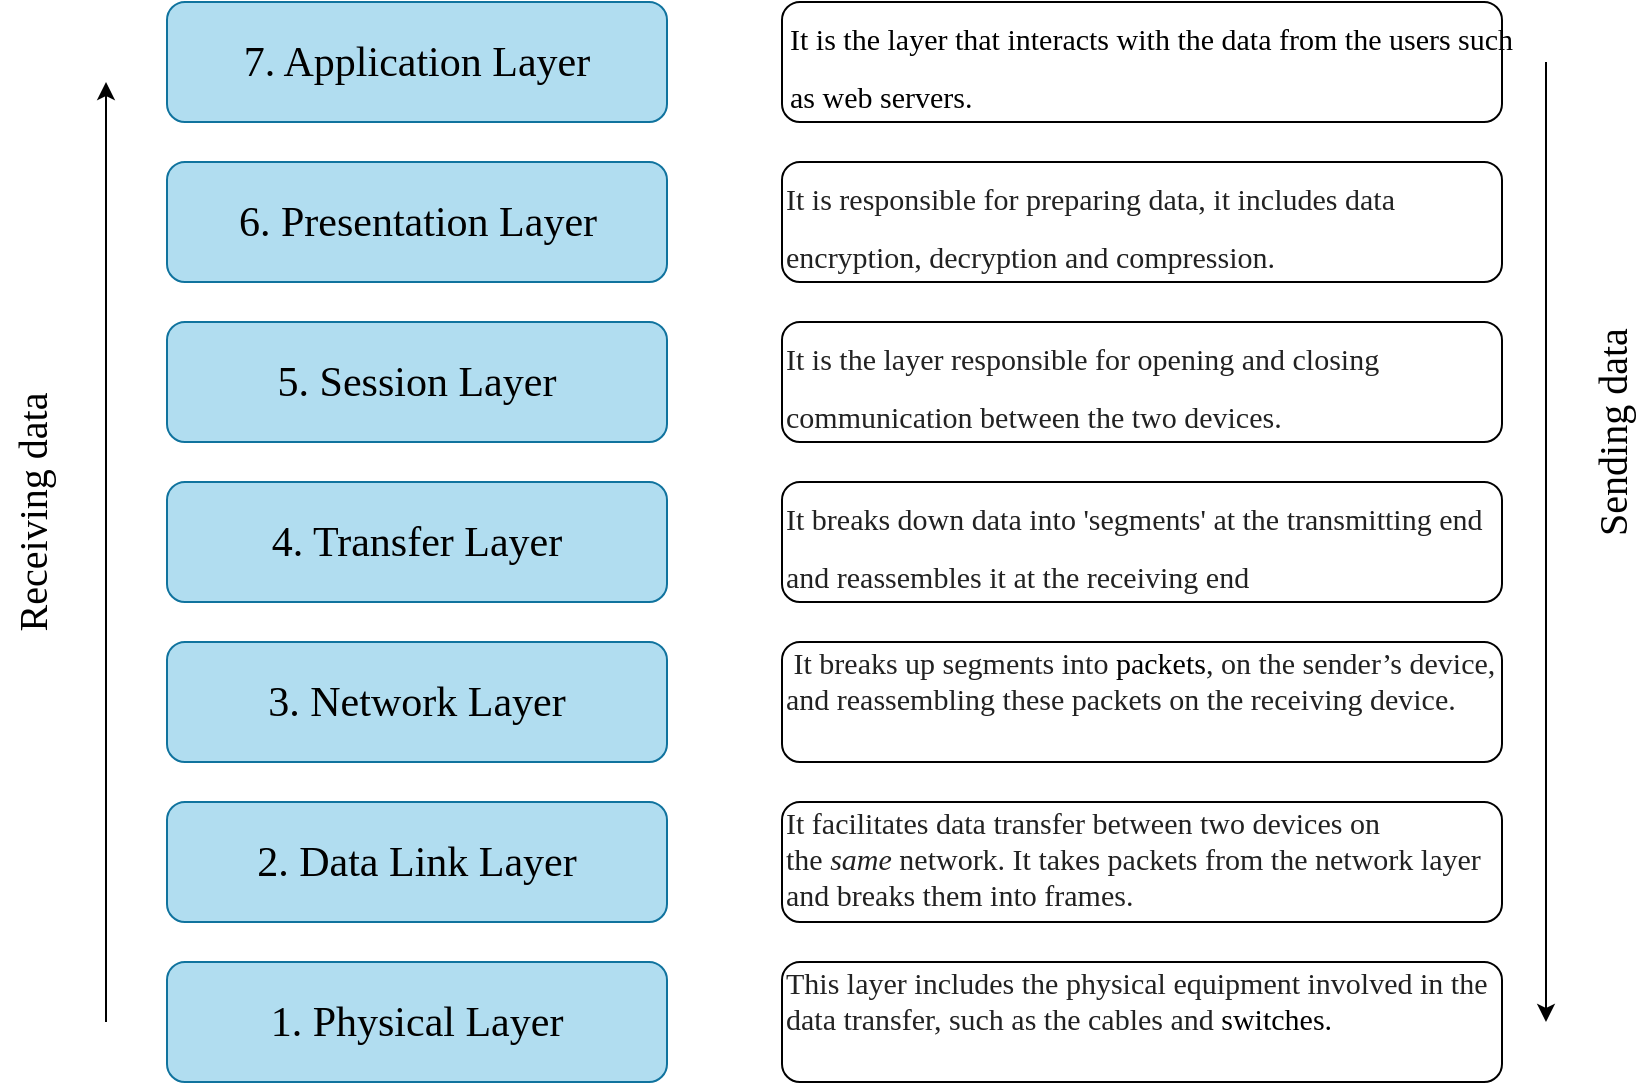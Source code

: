 <mxfile version="24.7.16">
  <diagram name="Page-1" id="8OGe40qEGDtuSSPitzxy">
    <mxGraphModel dx="1434" dy="772" grid="1" gridSize="10" guides="1" tooltips="1" connect="1" arrows="1" fold="1" page="1" pageScale="1" pageWidth="827" pageHeight="1169" math="0" shadow="0">
      <root>
        <mxCell id="0" />
        <mxCell id="1" parent="0" />
        <mxCell id="CrymO2VgQ4_H6ppFqPqp-5" value="" style="rounded=1;whiteSpace=wrap;html=1;fillColor=#b1ddf0;strokeColor=#10739e;" vertex="1" parent="1">
          <mxGeometry x="90.5" y="170" width="250" height="60" as="geometry" />
        </mxCell>
        <mxCell id="CrymO2VgQ4_H6ppFqPqp-7" value="" style="rounded=1;whiteSpace=wrap;html=1;fillColor=#b1ddf0;strokeColor=#10739e;" vertex="1" parent="1">
          <mxGeometry x="90.5" y="250" width="250" height="60" as="geometry" />
        </mxCell>
        <mxCell id="CrymO2VgQ4_H6ppFqPqp-9" value="" style="rounded=1;whiteSpace=wrap;html=1;fillColor=#b1ddf0;strokeColor=#10739e;" vertex="1" parent="1">
          <mxGeometry x="90.5" y="410" width="250" height="60" as="geometry" />
        </mxCell>
        <mxCell id="CrymO2VgQ4_H6ppFqPqp-4" value="&lt;font style=&quot;font-size: 21px;&quot; face=&quot;Verdana&quot;&gt;4. Transfer Layer&lt;/font&gt;" style="text;html=1;align=center;verticalAlign=middle;whiteSpace=wrap;rounded=0;fillColor=none;" vertex="1" parent="1">
          <mxGeometry x="108" y="420" width="215" height="40" as="geometry" />
        </mxCell>
        <mxCell id="CrymO2VgQ4_H6ppFqPqp-8" value="" style="rounded=1;whiteSpace=wrap;html=1;fillColor=#b1ddf0;strokeColor=#10739e;" vertex="1" parent="1">
          <mxGeometry x="90.5" y="330" width="250" height="60" as="geometry" />
        </mxCell>
        <mxCell id="CrymO2VgQ4_H6ppFqPqp-10" value="" style="rounded=1;whiteSpace=wrap;html=1;fillColor=#b1ddf0;strokeColor=#10739e;" vertex="1" parent="1">
          <mxGeometry x="90.5" y="490" width="250" height="60" as="geometry" />
        </mxCell>
        <mxCell id="CrymO2VgQ4_H6ppFqPqp-11" value="" style="rounded=1;whiteSpace=wrap;html=1;fillColor=#b1ddf0;strokeColor=#10739e;" vertex="1" parent="1">
          <mxGeometry x="90.5" y="570" width="250" height="60" as="geometry" />
        </mxCell>
        <mxCell id="CrymO2VgQ4_H6ppFqPqp-12" value="" style="rounded=1;whiteSpace=wrap;html=1;fillColor=#b1ddf0;strokeColor=#10739e;" vertex="1" parent="1">
          <mxGeometry x="90.5" y="650" width="250" height="60" as="geometry" />
        </mxCell>
        <mxCell id="CrymO2VgQ4_H6ppFqPqp-14" value="&lt;font style=&quot;font-size: 21px;&quot; face=&quot;Verdana&quot;&gt;7. Application Layer&lt;/font&gt;" style="text;html=1;align=center;verticalAlign=middle;whiteSpace=wrap;rounded=0;fillColor=none;" vertex="1" parent="1">
          <mxGeometry x="108" y="180" width="215" height="40" as="geometry" />
        </mxCell>
        <mxCell id="CrymO2VgQ4_H6ppFqPqp-16" value="&lt;font style=&quot;font-size: 21px;&quot; face=&quot;Verdana&quot;&gt;3. Network Layer&lt;/font&gt;" style="text;html=1;align=center;verticalAlign=middle;whiteSpace=wrap;rounded=0;fillColor=none;" vertex="1" parent="1">
          <mxGeometry x="108" y="500" width="215" height="40" as="geometry" />
        </mxCell>
        <mxCell id="CrymO2VgQ4_H6ppFqPqp-17" value="&lt;font style=&quot;font-size: 21px;&quot; face=&quot;Verdana&quot;&gt;2. Data Link Layer&lt;/font&gt;" style="text;html=1;align=center;verticalAlign=middle;whiteSpace=wrap;rounded=0;fillColor=none;" vertex="1" parent="1">
          <mxGeometry x="108" y="580" width="215" height="40" as="geometry" />
        </mxCell>
        <mxCell id="CrymO2VgQ4_H6ppFqPqp-18" value="&lt;font style=&quot;font-size: 21px;&quot; face=&quot;Verdana&quot;&gt;1. Physical Layer&lt;/font&gt;" style="text;html=1;align=center;verticalAlign=middle;whiteSpace=wrap;rounded=0;fillColor=none;" vertex="1" parent="1">
          <mxGeometry x="108" y="660" width="215" height="40" as="geometry" />
        </mxCell>
        <mxCell id="CrymO2VgQ4_H6ppFqPqp-19" value="&lt;font style=&quot;font-size: 21px;&quot; face=&quot;Verdana&quot;&gt;6. Presentation Layer&lt;/font&gt;" style="text;html=1;align=center;verticalAlign=middle;whiteSpace=wrap;rounded=0;fillColor=none;" vertex="1" parent="1">
          <mxGeometry x="100.5" y="260" width="230" height="40" as="geometry" />
        </mxCell>
        <mxCell id="CrymO2VgQ4_H6ppFqPqp-20" value="&lt;font style=&quot;font-size: 21px;&quot; face=&quot;Verdana&quot;&gt;5. Session Layer&lt;/font&gt;" style="text;html=1;align=center;verticalAlign=middle;whiteSpace=wrap;rounded=0;fillColor=none;" vertex="1" parent="1">
          <mxGeometry x="108" y="340" width="215" height="40" as="geometry" />
        </mxCell>
        <mxCell id="CrymO2VgQ4_H6ppFqPqp-21" value="" style="rounded=1;whiteSpace=wrap;html=1;spacingTop=-5;" vertex="1" parent="1">
          <mxGeometry x="398" y="170" width="360" height="60" as="geometry" />
        </mxCell>
        <mxCell id="CrymO2VgQ4_H6ppFqPqp-22" value="" style="rounded=1;whiteSpace=wrap;html=1;" vertex="1" parent="1">
          <mxGeometry x="398" y="250" width="360" height="60" as="geometry" />
        </mxCell>
        <mxCell id="CrymO2VgQ4_H6ppFqPqp-23" value="" style="rounded=1;whiteSpace=wrap;html=1;" vertex="1" parent="1">
          <mxGeometry x="398" y="330" width="360" height="60" as="geometry" />
        </mxCell>
        <mxCell id="CrymO2VgQ4_H6ppFqPqp-24" value="" style="rounded=1;whiteSpace=wrap;html=1;" vertex="1" parent="1">
          <mxGeometry x="398" y="410" width="360" height="60" as="geometry" />
        </mxCell>
        <mxCell id="CrymO2VgQ4_H6ppFqPqp-25" value="" style="rounded=1;whiteSpace=wrap;html=1;" vertex="1" parent="1">
          <mxGeometry x="398" y="490" width="360" height="60" as="geometry" />
        </mxCell>
        <mxCell id="CrymO2VgQ4_H6ppFqPqp-26" value="" style="rounded=1;whiteSpace=wrap;html=1;" vertex="1" parent="1">
          <mxGeometry x="398" y="570" width="360" height="60" as="geometry" />
        </mxCell>
        <mxCell id="CrymO2VgQ4_H6ppFqPqp-27" value="" style="rounded=1;whiteSpace=wrap;html=1;" vertex="1" parent="1">
          <mxGeometry x="398" y="650" width="360" height="60" as="geometry" />
        </mxCell>
        <mxCell id="CrymO2VgQ4_H6ppFqPqp-28" value="&lt;h1 style=&quot;margin-top: 0px;&quot;&gt;&lt;span style=&quot;font-weight: normal;&quot;&gt;&lt;font style=&quot;font-size: 15px;&quot;&gt;It is the layer that interacts with the data from the users such as web servers.&lt;/font&gt;&lt;/span&gt;&lt;/h1&gt;" style="text;html=1;whiteSpace=wrap;overflow=hidden;rounded=0;spacingTop=-5;spacingBottom=5;fillColor=none;fontFamily=Comic Sans MS;" vertex="1" parent="1">
          <mxGeometry x="400" y="170" width="366" height="60" as="geometry" />
        </mxCell>
        <mxCell id="CrymO2VgQ4_H6ppFqPqp-29" value="&lt;h1 style=&quot;margin-top: 0px;&quot;&gt;&lt;span style=&quot;color: rgb(34, 34, 34); font-weight: 400;&quot;&gt;&lt;font style=&quot;font-size: 15px;&quot; face=&quot;Comic Sans MS&quot;&gt;It is responsible for preparing data, it includes data encryption, decryption and compression.&lt;/font&gt;&lt;/span&gt;&lt;br&gt;&lt;/h1&gt;" style="text;html=1;whiteSpace=wrap;overflow=hidden;rounded=0;spacingTop=-5;spacingBottom=5;fillColor=none;" vertex="1" parent="1">
          <mxGeometry x="398" y="250" width="360" height="60" as="geometry" />
        </mxCell>
        <mxCell id="CrymO2VgQ4_H6ppFqPqp-30" value="&lt;h1 style=&quot;margin-top: 0px;&quot;&gt;&lt;span style=&quot;color: rgb(34, 34, 34); font-weight: 400;&quot;&gt;&lt;font style=&quot;font-size: 15px;&quot; face=&quot;Comic Sans MS&quot;&gt;It is the layer responsible for opening and closing communication between the two devices.&lt;/font&gt;&lt;/span&gt;&lt;br&gt;&lt;/h1&gt;" style="text;html=1;whiteSpace=wrap;overflow=hidden;rounded=0;spacingTop=-5;spacingBottom=5;fillColor=none;" vertex="1" parent="1">
          <mxGeometry x="398" y="330" width="360" height="60" as="geometry" />
        </mxCell>
        <mxCell id="CrymO2VgQ4_H6ppFqPqp-31" value="&lt;h1 style=&quot;margin-top: 0px;&quot;&gt;&lt;span style=&quot;color: rgb(34, 34, 34); font-weight: 400;&quot;&gt;&lt;font style=&quot;font-size: 15px;&quot; face=&quot;Comic Sans MS&quot;&gt;It breaks down data into &#39;segments&#39; at the transmitting end and reassembles it at the receiving end&lt;/font&gt;&lt;/span&gt;&lt;br&gt;&lt;/h1&gt;" style="text;html=1;whiteSpace=wrap;overflow=hidden;rounded=0;spacingTop=-5;spacingBottom=5;fillColor=none;" vertex="1" parent="1">
          <mxGeometry x="398" y="410" width="360" height="60" as="geometry" />
        </mxCell>
        <mxCell id="CrymO2VgQ4_H6ppFqPqp-32" value="&lt;h1 style=&quot;margin-top: 0px; font-size: 15px;&quot;&gt;&lt;font face=&quot;Comic Sans MS&quot; style=&quot;font-weight: normal; font-size: 15px;&quot;&gt;&lt;span style=&quot;color: rgb(34, 34, 34);&quot;&gt;&amp;nbsp;It breaks up segments into&amp;nbsp;&lt;/span&gt;packets&lt;span style=&quot;color: rgb(34, 34, 34);&quot;&gt;, on the sender’s device, and reassembling these packets on the receiving device.&amp;nbsp;&lt;/span&gt;&lt;/font&gt;&lt;br&gt;&lt;/h1&gt;" style="text;html=1;whiteSpace=wrap;overflow=hidden;rounded=0;spacingTop=-5;spacingBottom=5;fillColor=none;" vertex="1" parent="1">
          <mxGeometry x="398" y="490" width="360" height="60" as="geometry" />
        </mxCell>
        <mxCell id="CrymO2VgQ4_H6ppFqPqp-33" value="&lt;h1 style=&quot;margin-top: 0px; font-size: 15px;&quot;&gt;&lt;font style=&quot;font-size: 15px; font-weight: normal;&quot; face=&quot;Comic Sans MS&quot;&gt;&lt;span style=&quot;color: rgb(34, 34, 34);&quot;&gt;It facilitates data transfer between two devices on the&amp;nbsp;&lt;/span&gt;&lt;em style=&quot;box-sizing: border-box; color: rgb(34, 34, 34);&quot;&gt;same&lt;/em&gt;&lt;span style=&quot;color: rgb(34, 34, 34);&quot;&gt;&amp;nbsp;network. It takes packets from the network layer and breaks them into frames.&amp;nbsp;&lt;/span&gt;&lt;/font&gt;&lt;br&gt;&lt;/h1&gt;" style="text;html=1;whiteSpace=wrap;overflow=hidden;rounded=0;spacingTop=-5;spacingBottom=5;fillColor=none;" vertex="1" parent="1">
          <mxGeometry x="398" y="570" width="360" height="60" as="geometry" />
        </mxCell>
        <mxCell id="CrymO2VgQ4_H6ppFqPqp-34" value="&lt;h1 style=&quot;margin-top: 0px; font-size: 15px;&quot;&gt;&lt;font face=&quot;Comic Sans MS&quot; style=&quot;font-weight: normal; font-size: 15px;&quot;&gt;&lt;span style=&quot;color: rgb(34, 34, 34);&quot;&gt;This layer includes the physical equipment involved in the data transfer, such as the cables and&amp;nbsp;&lt;/span&gt;switches.&lt;/font&gt;&lt;br&gt;&lt;/h1&gt;" style="text;html=1;whiteSpace=wrap;overflow=hidden;rounded=0;spacingTop=-5;spacingBottom=5;fillColor=none;" vertex="1" parent="1">
          <mxGeometry x="398" y="650" width="360" height="60" as="geometry" />
        </mxCell>
        <mxCell id="CrymO2VgQ4_H6ppFqPqp-35" value="" style="endArrow=classic;html=1;rounded=0;fontFamily=Helvetica;fontSize=12;fontColor=default;" edge="1" parent="1">
          <mxGeometry width="50" height="50" relative="1" as="geometry">
            <mxPoint x="60" y="680" as="sourcePoint" />
            <mxPoint x="60" y="210" as="targetPoint" />
            <Array as="points">
              <mxPoint x="60" y="420" />
            </Array>
          </mxGeometry>
        </mxCell>
        <mxCell id="CrymO2VgQ4_H6ppFqPqp-36" value="&lt;font style=&quot;font-size: 20px;&quot; face=&quot;Times New Roman&quot;&gt;Receiving data&lt;/font&gt;" style="text;html=1;align=center;verticalAlign=middle;whiteSpace=wrap;rounded=0;fontFamily=Helvetica;fontSize=12;fontColor=default;flipV=1;flipH=1;rotation=-90;" vertex="1" parent="1">
          <mxGeometry x="-150" y="410" width="345" height="30" as="geometry" />
        </mxCell>
        <mxCell id="CrymO2VgQ4_H6ppFqPqp-38" value="" style="endArrow=classic;html=1;rounded=0;fontFamily=Helvetica;fontSize=12;fontColor=default;" edge="1" parent="1">
          <mxGeometry width="50" height="50" relative="1" as="geometry">
            <mxPoint x="780" y="200" as="sourcePoint" />
            <mxPoint x="780" y="680" as="targetPoint" />
            <Array as="points">
              <mxPoint x="780" y="390" />
            </Array>
          </mxGeometry>
        </mxCell>
        <mxCell id="CrymO2VgQ4_H6ppFqPqp-39" value="&lt;font style=&quot;font-size: 20px;&quot; face=&quot;Times New Roman&quot;&gt;Sending data&lt;/font&gt;" style="text;html=1;align=center;verticalAlign=middle;whiteSpace=wrap;rounded=0;fontFamily=Helvetica;fontSize=12;fontColor=default;flipV=1;flipH=1;rotation=-90;" vertex="1" parent="1">
          <mxGeometry x="640" y="370" width="345" height="30" as="geometry" />
        </mxCell>
      </root>
    </mxGraphModel>
  </diagram>
</mxfile>
